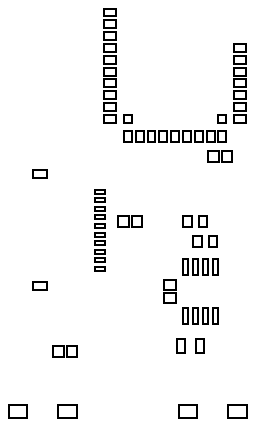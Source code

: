 .\" PIC generated by pstoedit
.\" Page: 1
.PS
.ps 11
line from 0.777289,0.623589 to 0.836372,0.623589 to 0.836372,0.572428 to 0.777289,0.572428 to 0.777289,0.623589
line from 0.777289,0.690539 to 0.836372,0.690539 to 0.836372,0.639378 to 0.777289,0.639378 to 0.777289,0.690539
line from 0.868815,0.792535 to 0.894803,0.792535 to 0.894803,0.712511 to 0.868815,0.712511 to 0.868815,0.792535
line from 0.918782,0.792535 to 0.944769,0.792535 to 0.944769,0.712511 to 0.918782,0.712511 to 0.918782,0.792535
line from 0.968804,0.792535 to 0.994792,0.792535 to 0.994792,0.712511 to 0.968804,0.712511 to 0.968804,0.792535
line from 1.01877,0.792535 to 1.04476,0.792535 to 1.04476,0.712511 to 1.01877,0.712511 to 1.01877,0.792535
line from 1.01877,0.55051 to 1.04476,0.55051 to 1.04476,0.470486 to 1.01877,0.470486 to 1.01877,0.55051
line from 0.968804,0.55051 to 0.994792,0.55051 to 0.994792,0.470486 to 0.968804,0.470486 to 0.968804,0.55051
line from 0.918782,0.55051 to 0.944769,0.55051 to 0.944769,0.470486 to 0.918782,0.470486 to 0.918782,0.55051
line from 0.868815,0.55051 to 0.894803,0.55051 to 0.894803,0.470486 to 0.868815,0.470486 to 0.868815,0.55051
line from 0.92079,0.909071 to 0.964085,0.909071 to 0.964085,0.85395 to 0.92079,0.85395 to 0.92079,0.909071
line from 0.94949,1.00906 to 0.992785,1.00906 to 0.992785,0.953939 to 0.94949,0.953939 to 0.94949,1.00906
line from 0.999511,0.909071 to 1.04281,0.909071 to 1.04281,0.85395 to 0.999511,0.85395 to 0.999511,0.909071
line from 0.870768,1.00906 to 0.914062,1.00906 to 0.914062,0.953939 to 0.870768,0.953939 to 0.870768,1.00906
line from 1.12706,1.51497 to 1.18614,1.51497 to 1.18614,1.47558 to 1.12706,1.47558 to 1.12706,1.51497
line from 1.12706,1.574 to 1.18614,1.574 to 1.18614,1.53461 to 1.12706,1.53461 to 1.12706,1.574
line from 1.12706,1.63308 to 1.18614,1.63308 to 1.18614,1.59369 to 1.12706,1.59369 to 1.12706,1.63308
line from 1.12706,1.69211 to 1.18614,1.69211 to 1.18614,1.65272 to 1.12706,1.65272 to 1.12706,1.69211
line from 1.12706,1.75119 to 1.18614,1.75119 to 1.18614,1.71181 to 1.12706,1.71181 to 1.12706,1.75119
line from 1.12706,1.81022 to 1.18614,1.81022 to 1.18614,1.77083 to 1.12706,1.77083 to 1.12706,1.81022
line from 1.12706,1.86931 to 1.18614,1.86931 to 1.18614,1.82992 to 1.12706,1.82992 to 1.12706,1.86931
line from 0.477485,1.86931 to 0.536567,1.86931 to 0.536567,1.82992 to 0.477485,1.82992 to 0.477485,1.86931
line from 0.477485,1.81022 to 0.536567,1.81022 to 0.536567,1.77083 to 0.477485,1.77083 to 0.477485,1.81022
line from 0.477485,1.75119 to 0.536567,1.75119 to 0.536567,1.71181 to 0.477485,1.71181 to 0.477485,1.75119
line from 0.477485,1.69211 to 0.536567,1.69211 to 0.536567,1.65272 to 0.477485,1.65272 to 0.477485,1.69211
line from 0.477485,1.63308 to 0.536567,1.63308 to 0.536567,1.59369 to 0.477485,1.59369 to 0.477485,1.63308
line from 0.477485,1.574 to 0.536567,1.574 to 0.536567,1.53461 to 0.477485,1.53461 to 0.477485,1.574
line from 0.477485,1.51497 to 0.536567,1.51497 to 0.536567,1.47558 to 0.477485,1.47558 to 0.477485,1.51497
line from 0.477485,1.92833 to 0.536567,1.92833 to 0.536567,1.88894 to 0.477485,1.88894 to 0.477485,1.92833
line from 0.477485,1.98742 to 0.536567,1.98742 to 0.536567,1.94803 to 0.477485,1.94803 to 0.477485,1.98742
line from 0.477485,2.04644 to 0.536567,2.04644 to 0.536567,2.00706 to 0.477485,2.00706 to 0.477485,2.04644
line from 0.5759,1.43625 to 0.615289,1.43625 to 0.615289,1.37717 to 0.5759,1.37717 to 0.5759,1.43625
line from 0.634928,1.43625 to 0.674317,1.43625 to 0.674317,1.37717 to 0.634928,1.37717 to 0.634928,1.43625
line from 0.694011,1.43625 to 0.733399,1.43625 to 0.733399,1.37717 to 0.694011,1.37717 to 0.694011,1.43625
line from 0.753039,1.43625 to 0.792426,1.43625 to 0.792426,1.37717 to 0.753039,1.37717 to 0.753039,1.43625
line from 0.812121,1.43625 to 0.851508,1.43625 to 0.851508,1.37717 to 0.812121,1.37717 to 0.812121,1.43625
line from 0.871149,1.43625 to 0.910536,1.43625 to 0.910536,1.37717 to 0.871149,1.37717 to 0.871149,1.43625
line from 0.930231,1.43625 to 0.969618,1.43625 to 0.969618,1.37717 to 0.930231,1.37717 to 0.930231,1.43625
line from 0.989258,1.43625 to 1.02865,1.43625 to 1.02865,1.37717 to 0.989258,1.37717 to 0.989258,1.43625
line from 1.04834,1.43625 to 1.08773,1.43625 to 1.08773,1.37717 to 1.04834,1.37717 to 1.04834,1.43625
line from 1.04834,1.51497 to 1.08773,1.51497 to 1.08773,1.47558 to 1.04834,1.47558 to 1.04834,1.51497
line from 0.5759,1.51497 to 0.615289,1.51497 to 0.615289,1.47558 to 0.5759,1.47558 to 0.5759,1.51497
line from 0.839844,0.395833 to 0.879232,0.395833 to 0.879232,0.324978 to 0.839844,0.324978 to 0.839844,0.395833
line from 0.938314,0.395833 to 0.977701,0.395833 to 0.977701,0.324978 to 0.938314,0.324978 to 0.938314,0.395833
line from 0.431803,0.754503 to 0.481825,0.754503 to 0.481825,0.734483 to 0.431803,0.734483 to 0.431803,0.754503
line from 0.431803,0.797526 to 0.481825,0.797526 to 0.481825,0.777507 to 0.431803,0.777507 to 0.431803,0.797526
line from 0.431803,0.840494 to 0.481825,0.840494 to 0.481825,0.820475 to 0.431803,0.820475 to 0.431803,0.840494
line from 0.431803,0.883518 to 0.481825,0.883518 to 0.481825,0.863499 to 0.431803,0.863499 to 0.431803,0.883518
line from 0.431803,0.92654 to 0.481825,0.92654 to 0.481825,0.906521 to 0.431803,0.906521 to 0.431803,0.92654
line from 0.431803,0.96951 to 0.481825,0.96951 to 0.481825,0.94949 to 0.431803,0.94949 to 0.431803,0.96951
line from 0.431803,1.01253 to 0.481825,1.01253 to 0.481825,0.992512 to 0.431803,0.992512 to 0.431803,1.01253
line from 0.431803,1.0555 to 0.481825,1.0555 to 0.481825,1.03548 to 0.431803,1.03548 to 0.431803,1.0555
line from 0.431803,1.09853 to 0.481825,1.09853 to 0.481825,1.0785 to 0.431803,1.0785 to 0.431803,1.09853
line from 0.431803,1.14149 to 0.481825,1.14149 to 0.481825,1.12147 to 0.431803,1.12147 to 0.431803,1.14149
line from 0.121799,1.24148 to 0.191786,1.24148 to 0.191786,1.2015 to 0.121799,1.2015 to 0.121799,1.24148
line from 0.121799,0.681478 to 0.191786,0.681478 to 0.191786,0.641493 to 0.121799,0.641493 to 0.121799,0.681478
line from 0.222765,0.361057 to 0.273926,0.361057 to 0.273926,0.301975 to 0.222765,0.301975 to 0.222765,0.361057
line from 0.28966,0.361057 to 0.340821,0.361057 to 0.340821,0.301975 to 0.28966,0.301975 to 0.28966,0.361057
line from 0.547743,1.01107 to 0.598904,1.01107 to 0.598904,0.951986 to 0.547743,0.951986 to 0.547743,1.01107
line from 0.614692,1.01107 to 0.665853,1.01107 to 0.665853,0.951986 to 0.614692,0.951986 to 0.614692,1.01107
line from 0.997721,1.33605 to 1.04888,1.33605 to 1.04888,1.27696 to 0.997721,1.27696 to 0.997721,1.33605
line from 1.06467,1.33605 to 1.11583,1.33605 to 1.11583,1.27696 to 1.06467,1.27696 to 1.06467,1.33605
line from 0,0.0629883 to 0.090549,0.0629883 to 0.090549,0 to 0,0 to 0,0.0629883
line from 0.248047,0.0629883 to 0.338596,0.0629883 to 0.338596,0 to 0.248047,0 to 0.248047,0.0629883
line from 0.849989,0.0629883 to 0.940539,0.0629883 to 0.940539,0 to 0.849989,0 to 0.849989,0.0629883
line from 1.09804,0.0629883 to 1.18858,0.0629883 to 1.18858,0 to 1.09804,0 to 1.09804,0.0629883
.PE
.\" PIC end
